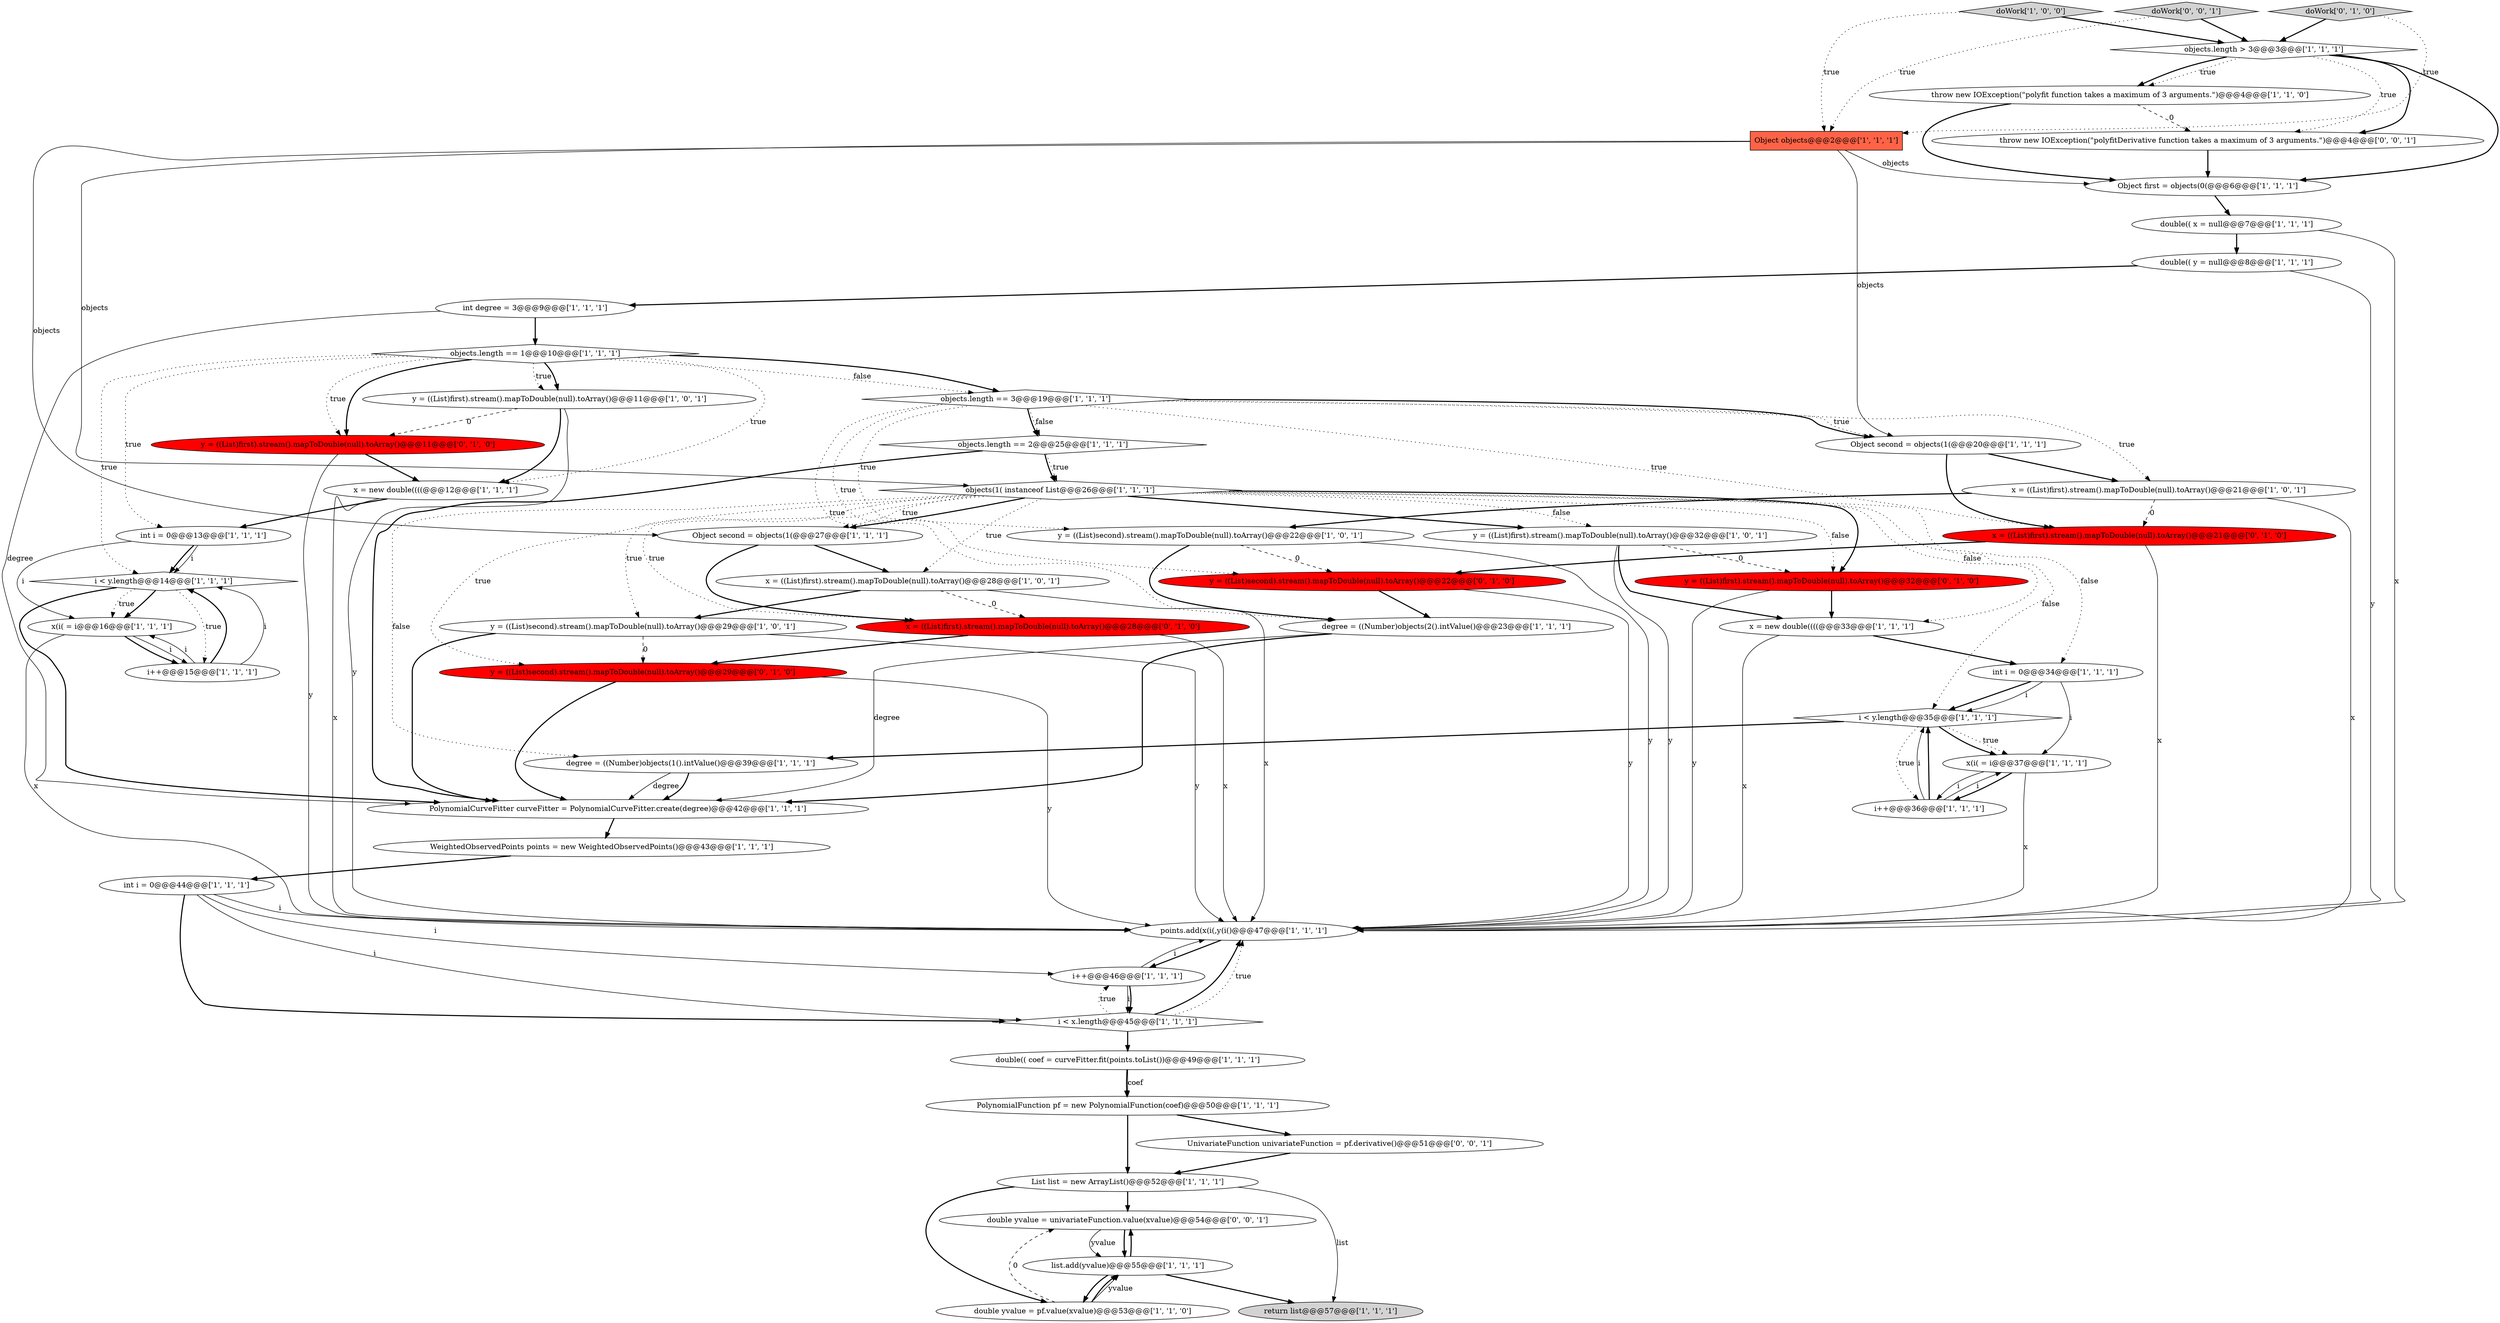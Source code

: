 digraph {
8 [style = filled, label = "x = ((List)first).stream().mapToDouble(null).toArray()@@@28@@@['1', '0', '1']", fillcolor = white, shape = ellipse image = "AAA0AAABBB1BBB"];
11 [style = filled, label = "x = ((List)first).stream().mapToDouble(null).toArray()@@@21@@@['1', '0', '1']", fillcolor = white, shape = ellipse image = "AAA0AAABBB1BBB"];
1 [style = filled, label = "double(( coef = curveFitter.fit(points.toList())@@@49@@@['1', '1', '1']", fillcolor = white, shape = ellipse image = "AAA0AAABBB1BBB"];
20 [style = filled, label = "double(( x = null@@@7@@@['1', '1', '1']", fillcolor = white, shape = ellipse image = "AAA0AAABBB1BBB"];
18 [style = filled, label = "int degree = 3@@@9@@@['1', '1', '1']", fillcolor = white, shape = ellipse image = "AAA0AAABBB1BBB"];
40 [style = filled, label = "throw new IOException(\"polyfit function takes a maximum of 3 arguments.\")@@@4@@@['1', '1', '0']", fillcolor = white, shape = ellipse image = "AAA0AAABBB1BBB"];
5 [style = filled, label = "objects.length == 2@@@25@@@['1', '1', '1']", fillcolor = white, shape = diamond image = "AAA0AAABBB1BBB"];
41 [style = filled, label = "objects.length == 3@@@19@@@['1', '1', '1']", fillcolor = white, shape = diamond image = "AAA0AAABBB1BBB"];
46 [style = filled, label = "x = ((List)first).stream().mapToDouble(null).toArray()@@@28@@@['0', '1', '0']", fillcolor = red, shape = ellipse image = "AAA1AAABBB2BBB"];
53 [style = filled, label = "double yvalue = univariateFunction.value(xvalue)@@@54@@@['0', '0', '1']", fillcolor = white, shape = ellipse image = "AAA0AAABBB3BBB"];
42 [style = filled, label = "y = ((List)second).stream().mapToDouble(null).toArray()@@@29@@@['1', '0', '1']", fillcolor = white, shape = ellipse image = "AAA0AAABBB1BBB"];
44 [style = filled, label = "y = ((List)second).stream().mapToDouble(null).toArray()@@@22@@@['0', '1', '0']", fillcolor = red, shape = ellipse image = "AAA1AAABBB2BBB"];
16 [style = filled, label = "int i = 0@@@34@@@['1', '1', '1']", fillcolor = white, shape = ellipse image = "AAA0AAABBB1BBB"];
19 [style = filled, label = "degree = ((Number)objects(1().intValue()@@@39@@@['1', '1', '1']", fillcolor = white, shape = ellipse image = "AAA0AAABBB1BBB"];
14 [style = filled, label = "list.add(yvalue)@@@55@@@['1', '1', '1']", fillcolor = white, shape = ellipse image = "AAA0AAABBB1BBB"];
24 [style = filled, label = "Object second = objects(1(@@@20@@@['1', '1', '1']", fillcolor = white, shape = ellipse image = "AAA0AAABBB1BBB"];
45 [style = filled, label = "x = ((List)first).stream().mapToDouble(null).toArray()@@@21@@@['0', '1', '0']", fillcolor = red, shape = ellipse image = "AAA1AAABBB2BBB"];
34 [style = filled, label = "doWork['1', '0', '0']", fillcolor = lightgray, shape = diamond image = "AAA0AAABBB1BBB"];
21 [style = filled, label = "degree = ((Number)objects(2().intValue()@@@23@@@['1', '1', '1']", fillcolor = white, shape = ellipse image = "AAA0AAABBB1BBB"];
43 [style = filled, label = "PolynomialCurveFitter curveFitter = PolynomialCurveFitter.create(degree)@@@42@@@['1', '1', '1']", fillcolor = white, shape = ellipse image = "AAA0AAABBB1BBB"];
9 [style = filled, label = "i < y.length@@@14@@@['1', '1', '1']", fillcolor = white, shape = diamond image = "AAA0AAABBB1BBB"];
52 [style = filled, label = "throw new IOException(\"polyfitDerivative function takes a maximum of 3 arguments.\")@@@4@@@['0', '0', '1']", fillcolor = white, shape = ellipse image = "AAA0AAABBB3BBB"];
2 [style = filled, label = "double(( y = null@@@8@@@['1', '1', '1']", fillcolor = white, shape = ellipse image = "AAA0AAABBB1BBB"];
22 [style = filled, label = "i < y.length@@@35@@@['1', '1', '1']", fillcolor = white, shape = diamond image = "AAA0AAABBB1BBB"];
36 [style = filled, label = "x(i( = i@@@37@@@['1', '1', '1']", fillcolor = white, shape = ellipse image = "AAA0AAABBB1BBB"];
31 [style = filled, label = "PolynomialFunction pf = new PolynomialFunction(coef)@@@50@@@['1', '1', '1']", fillcolor = white, shape = ellipse image = "AAA0AAABBB1BBB"];
37 [style = filled, label = "int i = 0@@@44@@@['1', '1', '1']", fillcolor = white, shape = ellipse image = "AAA0AAABBB1BBB"];
7 [style = filled, label = "objects(1( instanceof List@@@26@@@['1', '1', '1']", fillcolor = white, shape = diamond image = "AAA0AAABBB1BBB"];
50 [style = filled, label = "y = ((List)first).stream().mapToDouble(null).toArray()@@@32@@@['0', '1', '0']", fillcolor = red, shape = ellipse image = "AAA1AAABBB2BBB"];
35 [style = filled, label = "int i = 0@@@13@@@['1', '1', '1']", fillcolor = white, shape = ellipse image = "AAA0AAABBB1BBB"];
29 [style = filled, label = "i++@@@36@@@['1', '1', '1']", fillcolor = white, shape = ellipse image = "AAA0AAABBB1BBB"];
28 [style = filled, label = "Object second = objects(1(@@@27@@@['1', '1', '1']", fillcolor = white, shape = ellipse image = "AAA0AAABBB1BBB"];
33 [style = filled, label = "double yvalue = pf.value(xvalue)@@@53@@@['1', '1', '0']", fillcolor = white, shape = ellipse image = "AAA0AAABBB1BBB"];
32 [style = filled, label = "return list@@@57@@@['1', '1', '1']", fillcolor = lightgray, shape = ellipse image = "AAA0AAABBB1BBB"];
13 [style = filled, label = "points.add(x(i(,y(i()@@@47@@@['1', '1', '1']", fillcolor = white, shape = ellipse image = "AAA0AAABBB1BBB"];
17 [style = filled, label = "Object objects@@@2@@@['1', '1', '1']", fillcolor = tomato, shape = box image = "AAA0AAABBB1BBB"];
6 [style = filled, label = "List list = new ArrayList()@@@52@@@['1', '1', '1']", fillcolor = white, shape = ellipse image = "AAA0AAABBB1BBB"];
27 [style = filled, label = "i < x.length@@@45@@@['1', '1', '1']", fillcolor = white, shape = diamond image = "AAA0AAABBB1BBB"];
23 [style = filled, label = "WeightedObservedPoints points = new WeightedObservedPoints()@@@43@@@['1', '1', '1']", fillcolor = white, shape = ellipse image = "AAA0AAABBB1BBB"];
12 [style = filled, label = "objects.length > 3@@@3@@@['1', '1', '1']", fillcolor = white, shape = diamond image = "AAA0AAABBB1BBB"];
49 [style = filled, label = "y = ((List)first).stream().mapToDouble(null).toArray()@@@11@@@['0', '1', '0']", fillcolor = red, shape = ellipse image = "AAA1AAABBB2BBB"];
25 [style = filled, label = "i++@@@46@@@['1', '1', '1']", fillcolor = white, shape = ellipse image = "AAA0AAABBB1BBB"];
51 [style = filled, label = "doWork['0', '0', '1']", fillcolor = lightgray, shape = diamond image = "AAA0AAABBB3BBB"];
54 [style = filled, label = "UnivariateFunction univariateFunction = pf.derivative()@@@51@@@['0', '0', '1']", fillcolor = white, shape = ellipse image = "AAA0AAABBB3BBB"];
48 [style = filled, label = "doWork['0', '1', '0']", fillcolor = lightgray, shape = diamond image = "AAA0AAABBB2BBB"];
0 [style = filled, label = "x = new double((((@@@33@@@['1', '1', '1']", fillcolor = white, shape = ellipse image = "AAA0AAABBB1BBB"];
26 [style = filled, label = "Object first = objects(0(@@@6@@@['1', '1', '1']", fillcolor = white, shape = ellipse image = "AAA0AAABBB1BBB"];
4 [style = filled, label = "x = new double((((@@@12@@@['1', '1', '1']", fillcolor = white, shape = ellipse image = "AAA0AAABBB1BBB"];
30 [style = filled, label = "objects.length == 1@@@10@@@['1', '1', '1']", fillcolor = white, shape = diamond image = "AAA0AAABBB1BBB"];
39 [style = filled, label = "x(i( = i@@@16@@@['1', '1', '1']", fillcolor = white, shape = ellipse image = "AAA0AAABBB1BBB"];
3 [style = filled, label = "y = ((List)first).stream().mapToDouble(null).toArray()@@@11@@@['1', '0', '1']", fillcolor = white, shape = ellipse image = "AAA0AAABBB1BBB"];
10 [style = filled, label = "y = ((List)second).stream().mapToDouble(null).toArray()@@@22@@@['1', '0', '1']", fillcolor = white, shape = ellipse image = "AAA0AAABBB1BBB"];
15 [style = filled, label = "y = ((List)first).stream().mapToDouble(null).toArray()@@@32@@@['1', '0', '1']", fillcolor = white, shape = ellipse image = "AAA0AAABBB1BBB"];
38 [style = filled, label = "i++@@@15@@@['1', '1', '1']", fillcolor = white, shape = ellipse image = "AAA0AAABBB1BBB"];
47 [style = filled, label = "y = ((List)second).stream().mapToDouble(null).toArray()@@@29@@@['0', '1', '0']", fillcolor = red, shape = ellipse image = "AAA1AAABBB2BBB"];
29->22 [style = solid, label="i"];
27->13 [style = bold, label=""];
12->40 [style = dotted, label="true"];
37->27 [style = bold, label=""];
11->13 [style = solid, label="x"];
36->29 [style = bold, label=""];
21->43 [style = bold, label=""];
21->43 [style = solid, label="degree"];
38->9 [style = solid, label="i"];
2->13 [style = solid, label="y"];
18->30 [style = bold, label=""];
30->49 [style = bold, label=""];
39->13 [style = solid, label="x"];
9->43 [style = bold, label=""];
3->4 [style = bold, label=""];
43->23 [style = bold, label=""];
37->25 [style = solid, label="i"];
42->13 [style = solid, label="y"];
37->13 [style = solid, label="i"];
48->12 [style = bold, label=""];
12->40 [style = bold, label=""];
31->6 [style = bold, label=""];
24->11 [style = bold, label=""];
15->0 [style = bold, label=""];
41->10 [style = dotted, label="true"];
17->28 [style = solid, label="objects"];
39->38 [style = bold, label=""];
40->26 [style = bold, label=""];
54->6 [style = bold, label=""];
35->39 [style = solid, label="i"];
49->4 [style = bold, label=""];
30->49 [style = dotted, label="true"];
1->31 [style = bold, label=""];
7->22 [style = dotted, label="false"];
44->13 [style = solid, label="y"];
41->21 [style = dotted, label="true"];
41->11 [style = dotted, label="true"];
16->36 [style = solid, label="i"];
13->25 [style = bold, label=""];
17->24 [style = solid, label="objects"];
22->29 [style = dotted, label="true"];
33->53 [style = dashed, label="0"];
30->41 [style = bold, label=""];
9->39 [style = bold, label=""];
44->21 [style = bold, label=""];
27->25 [style = dotted, label="true"];
41->24 [style = dotted, label="true"];
2->18 [style = bold, label=""];
47->43 [style = bold, label=""];
37->27 [style = solid, label="i"];
10->21 [style = bold, label=""];
19->43 [style = solid, label="degree"];
8->46 [style = dashed, label="0"];
7->42 [style = dotted, label="true"];
9->38 [style = dotted, label="true"];
15->50 [style = dashed, label="0"];
3->13 [style = solid, label="y"];
25->27 [style = bold, label=""];
6->53 [style = bold, label=""];
23->37 [style = bold, label=""];
5->7 [style = dotted, label="true"];
7->46 [style = dotted, label="true"];
30->3 [style = dotted, label="true"];
30->9 [style = dotted, label="true"];
47->13 [style = solid, label="y"];
5->7 [style = bold, label=""];
51->17 [style = dotted, label="true"];
10->13 [style = solid, label="y"];
7->8 [style = dotted, label="true"];
7->15 [style = dotted, label="false"];
49->13 [style = solid, label="y"];
30->41 [style = dotted, label="false"];
7->50 [style = bold, label=""];
26->20 [style = bold, label=""];
6->32 [style = solid, label="list"];
52->26 [style = bold, label=""];
0->13 [style = solid, label="x"];
0->16 [style = bold, label=""];
11->45 [style = dashed, label="0"];
22->19 [style = bold, label=""];
35->9 [style = bold, label=""];
51->12 [style = bold, label=""];
15->13 [style = solid, label="y"];
38->9 [style = bold, label=""];
30->4 [style = dotted, label="true"];
27->13 [style = dotted, label="true"];
45->44 [style = bold, label=""];
53->14 [style = solid, label="yvalue"];
24->45 [style = bold, label=""];
53->14 [style = bold, label=""];
4->13 [style = solid, label="x"];
45->13 [style = solid, label="x"];
18->43 [style = solid, label="degree"];
7->28 [style = bold, label=""];
30->3 [style = bold, label=""];
7->16 [style = dotted, label="false"];
29->36 [style = solid, label="i"];
11->10 [style = bold, label=""];
6->33 [style = bold, label=""];
50->0 [style = bold, label=""];
28->8 [style = bold, label=""];
1->31 [style = solid, label="coef"];
7->50 [style = dotted, label="false"];
22->36 [style = dotted, label="true"];
7->15 [style = bold, label=""];
14->32 [style = bold, label=""];
14->53 [style = bold, label=""];
19->43 [style = bold, label=""];
41->44 [style = dotted, label="true"];
7->28 [style = dotted, label="true"];
31->54 [style = bold, label=""];
17->7 [style = solid, label="objects"];
33->14 [style = bold, label=""];
4->35 [style = bold, label=""];
27->1 [style = bold, label=""];
40->52 [style = dashed, label="0"];
42->43 [style = bold, label=""];
50->13 [style = solid, label="y"];
41->24 [style = bold, label=""];
42->47 [style = dashed, label="0"];
17->26 [style = solid, label="objects"];
10->44 [style = dashed, label="0"];
16->22 [style = solid, label="i"];
39->38 [style = solid, label="i"];
12->26 [style = bold, label=""];
33->14 [style = solid, label="yvalue"];
46->13 [style = solid, label="x"];
16->22 [style = bold, label=""];
34->12 [style = bold, label=""];
46->47 [style = bold, label=""];
8->13 [style = solid, label="x"];
41->45 [style = dotted, label="true"];
14->33 [style = bold, label=""];
20->2 [style = bold, label=""];
5->43 [style = bold, label=""];
7->0 [style = dotted, label="false"];
28->46 [style = bold, label=""];
8->42 [style = bold, label=""];
20->13 [style = solid, label="x"];
36->13 [style = solid, label="x"];
25->27 [style = solid, label="i"];
34->17 [style = dotted, label="true"];
30->35 [style = dotted, label="true"];
7->47 [style = dotted, label="true"];
35->9 [style = solid, label="i"];
22->36 [style = bold, label=""];
3->49 [style = dashed, label="0"];
36->29 [style = solid, label="i"];
41->5 [style = dotted, label="false"];
9->39 [style = dotted, label="true"];
12->52 [style = bold, label=""];
7->19 [style = dotted, label="false"];
38->39 [style = solid, label="i"];
29->22 [style = bold, label=""];
48->17 [style = dotted, label="true"];
41->5 [style = bold, label=""];
25->13 [style = solid, label="i"];
12->52 [style = dotted, label="true"];
}
